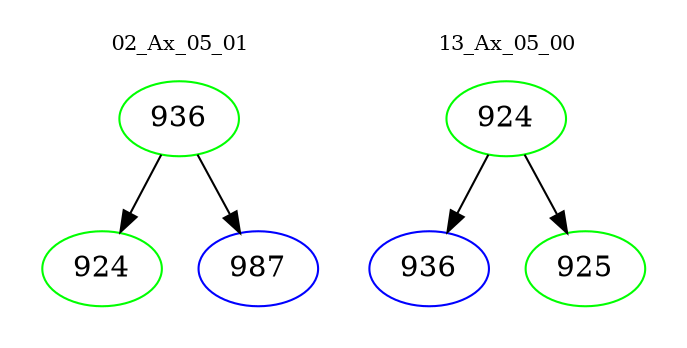 digraph{
subgraph cluster_0 {
color = white
label = "02_Ax_05_01";
fontsize=10;
T0_936 [label="936", color="green"]
T0_936 -> T0_924 [color="black"]
T0_924 [label="924", color="green"]
T0_936 -> T0_987 [color="black"]
T0_987 [label="987", color="blue"]
}
subgraph cluster_1 {
color = white
label = "13_Ax_05_00";
fontsize=10;
T1_924 [label="924", color="green"]
T1_924 -> T1_936 [color="black"]
T1_936 [label="936", color="blue"]
T1_924 -> T1_925 [color="black"]
T1_925 [label="925", color="green"]
}
}
